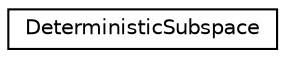 digraph "Graphical Class Hierarchy"
{
  edge [fontname="Helvetica",fontsize="10",labelfontname="Helvetica",labelfontsize="10"];
  node [fontname="Helvetica",fontsize="10",shape=record];
  rankdir="LR";
  Node1 [label="DeterministicSubspace",height=0.2,width=0.4,color="black", fillcolor="white", style="filled",URL="$classDeterministicSubspace.html"];
}
